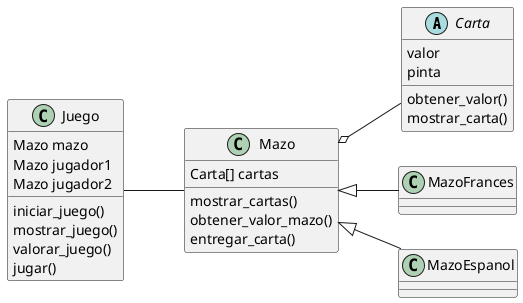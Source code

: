 @startuml
left to right direction

abstract Carta
Mazo <|-- MazoFrances
Mazo <|-- MazoEspanol
Mazo o-- Carta
Juego -- Mazo

Juego : iniciar_juego()
Juego : mostrar_juego()
Juego : valorar_juego()
Juego : jugar()
Juego : Mazo mazo
Juego : Mazo jugador1
Juego : Mazo jugador2

Carta : valor
Carta : pinta
Carta : obtener_valor()
Carta : mostrar_carta()

Mazo : Carta[] cartas
Mazo : mostrar_cartas()
Mazo : obtener_valor_mazo()
Mazo : entregar_carta()

@enduml
